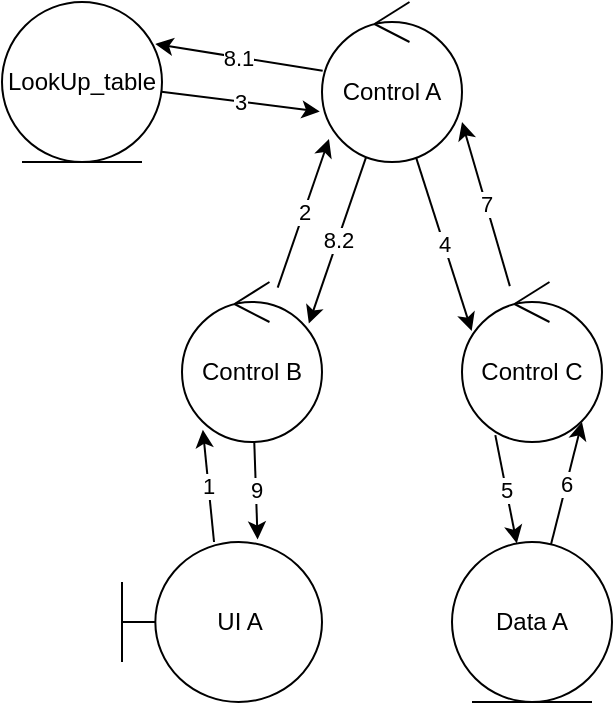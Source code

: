 <mxfile>
    <diagram id="bhjJFHBFFpNHRr8l0sqa" name="第 1 页">
        <mxGraphModel dx="524" dy="421" grid="1" gridSize="10" guides="1" tooltips="1" connect="1" arrows="1" fold="1" page="1" pageScale="1" pageWidth="827" pageHeight="1169" math="0" shadow="0">
            <root>
                <mxCell id="0"/>
                <mxCell id="1" parent="0"/>
                <mxCell id="6" value="4" style="edgeStyle=none;html=1;entryX=0.069;entryY=0.306;entryDx=0;entryDy=0;entryPerimeter=0;" edge="1" parent="1" source="2" target="5">
                    <mxGeometry relative="1" as="geometry"/>
                </mxCell>
                <mxCell id="27" value="8.2" style="edgeStyle=none;html=1;entryX=0.906;entryY=0.26;entryDx=0;entryDy=0;entryPerimeter=0;" edge="1" parent="1" source="2" target="3">
                    <mxGeometry relative="1" as="geometry"/>
                </mxCell>
                <mxCell id="28" value="8.1" style="edgeStyle=none;html=1;entryX=0.958;entryY=0.262;entryDx=0;entryDy=0;entryPerimeter=0;" edge="1" parent="1" source="2" target="9">
                    <mxGeometry relative="1" as="geometry"/>
                </mxCell>
                <mxCell id="2" value="Control A" style="ellipse;shape=umlControl;whiteSpace=wrap;html=1;" vertex="1" parent="1">
                    <mxGeometry x="200" y="90" width="70" height="80" as="geometry"/>
                </mxCell>
                <mxCell id="15" value="2" style="edgeStyle=none;html=1;entryX=0.05;entryY=0.856;entryDx=0;entryDy=0;entryPerimeter=0;" edge="1" parent="1" source="3" target="2">
                    <mxGeometry relative="1" as="geometry"/>
                </mxCell>
                <mxCell id="29" value="9" style="edgeStyle=none;html=1;entryX=0.678;entryY=-0.016;entryDx=0;entryDy=0;entryPerimeter=0;" edge="1" parent="1" source="3" target="21">
                    <mxGeometry relative="1" as="geometry"/>
                </mxCell>
                <mxCell id="3" value="Control B" style="ellipse;shape=umlControl;whiteSpace=wrap;html=1;" vertex="1" parent="1">
                    <mxGeometry x="130" y="230" width="70" height="80" as="geometry"/>
                </mxCell>
                <mxCell id="20" value="5" style="edgeStyle=none;html=1;exitX=0.238;exitY=0.957;exitDx=0;exitDy=0;exitPerimeter=0;" edge="1" parent="1" source="5" target="18">
                    <mxGeometry relative="1" as="geometry"/>
                </mxCell>
                <mxCell id="26" value="7" style="edgeStyle=none;html=1;entryX=1;entryY=0.75;entryDx=0;entryDy=0;entryPerimeter=0;" edge="1" parent="1" source="5" target="2">
                    <mxGeometry relative="1" as="geometry"/>
                </mxCell>
                <mxCell id="5" value="Control C" style="ellipse;shape=umlControl;whiteSpace=wrap;html=1;" vertex="1" parent="1">
                    <mxGeometry x="270" y="230" width="70" height="80" as="geometry"/>
                </mxCell>
                <mxCell id="19" value="3" style="edgeStyle=none;html=1;entryX=-0.016;entryY=0.685;entryDx=0;entryDy=0;entryPerimeter=0;" edge="1" parent="1" source="9" target="2">
                    <mxGeometry relative="1" as="geometry"/>
                </mxCell>
                <mxCell id="9" value="LookUp_table" style="ellipse;shape=umlEntity;whiteSpace=wrap;html=1;" vertex="1" parent="1">
                    <mxGeometry x="40" y="90" width="80" height="80" as="geometry"/>
                </mxCell>
                <mxCell id="14" value="1" style="edgeStyle=none;html=1;entryX=0.149;entryY=0.923;entryDx=0;entryDy=0;entryPerimeter=0;" edge="1" parent="1" source="21" target="3">
                    <mxGeometry relative="1" as="geometry">
                        <mxPoint x="161.333" y="360.022" as="sourcePoint"/>
                    </mxGeometry>
                </mxCell>
                <mxCell id="24" value="6" style="edgeStyle=none;html=1;entryX=0.857;entryY=0.875;entryDx=0;entryDy=0;entryPerimeter=0;" edge="1" parent="1" source="18" target="5">
                    <mxGeometry relative="1" as="geometry"/>
                </mxCell>
                <mxCell id="18" value="Data A" style="ellipse;shape=umlEntity;whiteSpace=wrap;html=1;" vertex="1" parent="1">
                    <mxGeometry x="265" y="360" width="80" height="80" as="geometry"/>
                </mxCell>
                <mxCell id="21" value="UI A" style="shape=umlBoundary;whiteSpace=wrap;html=1;" vertex="1" parent="1">
                    <mxGeometry x="100" y="360" width="100" height="80" as="geometry"/>
                </mxCell>
            </root>
        </mxGraphModel>
    </diagram>
</mxfile>